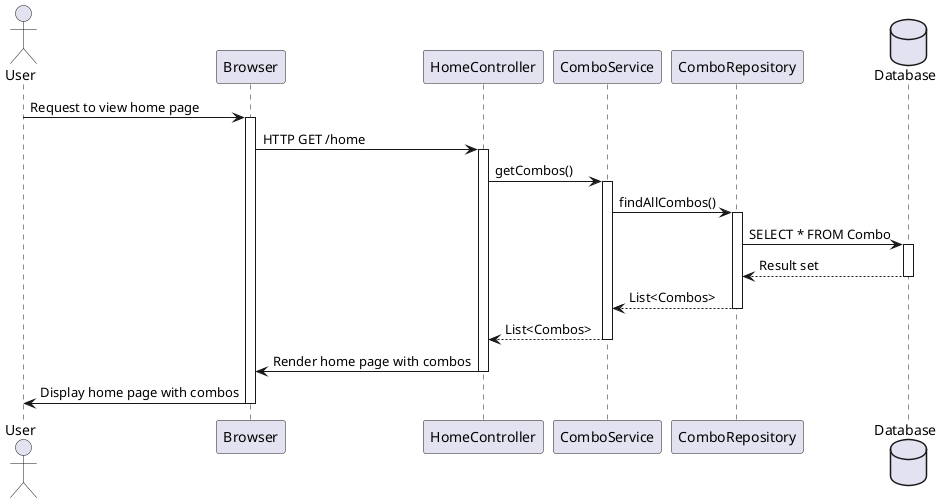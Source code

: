 @startuml
actor User
participant Browser
participant HomeController
participant ComboService
participant ComboRepository
database "Database" as Database

User -> Browser: Request to view home page
activate Browser
Browser -> HomeController: HTTP GET /home
activate HomeController
HomeController -> ComboService: getCombos()
activate ComboService
ComboService -> ComboRepository: findAllCombos()
activate ComboRepository
ComboRepository -> Database: SELECT * FROM Combo
activate Database
Database --> ComboRepository: Result set
deactivate Database
ComboRepository --> ComboService: List<Combos>
deactivate ComboRepository
ComboService --> HomeController: List<Combos>
deactivate ComboService
HomeController -> Browser: Render home page with combos
deactivate HomeController
Browser -> User: Display home page with combos
deactivate Browser
@enduml

